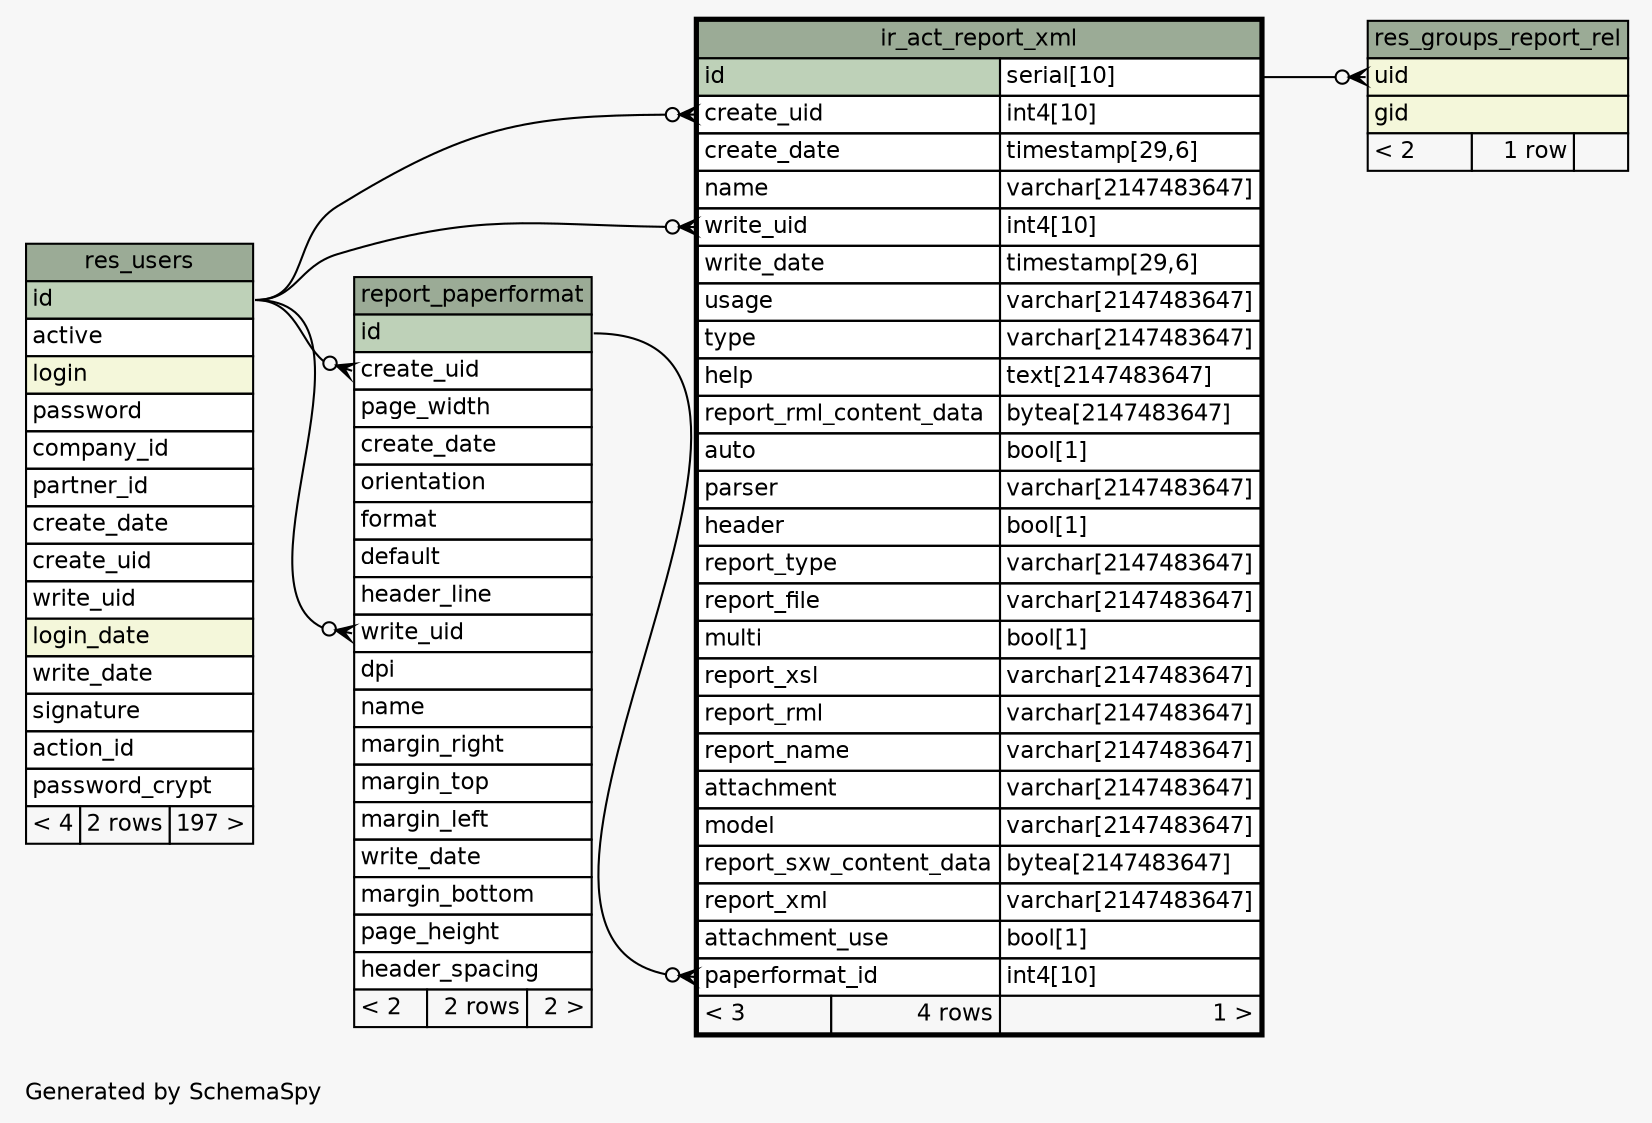 // dot 2.36.0 on Linux 3.13.0-68-generic
// SchemaSpy rev 590
digraph "oneDegreeRelationshipsDiagram" {
  graph [
    rankdir="RL"
    bgcolor="#f7f7f7"
    label="\nGenerated by SchemaSpy"
    labeljust="l"
    nodesep="0.18"
    ranksep="0.46"
    fontname="Helvetica"
    fontsize="11"
  ];
  node [
    fontname="Helvetica"
    fontsize="11"
    shape="plaintext"
  ];
  edge [
    arrowsize="0.8"
  ];
  "ir_act_report_xml":"create_uid":w -> "res_users":"id":e [arrowhead=none dir=back arrowtail=crowodot];
  "ir_act_report_xml":"paperformat_id":w -> "report_paperformat":"id":e [arrowhead=none dir=back arrowtail=crowodot];
  "ir_act_report_xml":"write_uid":w -> "res_users":"id":e [arrowhead=none dir=back arrowtail=crowodot];
  "report_paperformat":"create_uid":w -> "res_users":"id":e [arrowhead=none dir=back arrowtail=crowodot];
  "report_paperformat":"write_uid":w -> "res_users":"id":e [arrowhead=none dir=back arrowtail=crowodot];
  "res_groups_report_rel":"uid":w -> "ir_act_report_xml":"id.type":e [arrowhead=none dir=back arrowtail=crowodot];
  "ir_act_report_xml" [
    label=<
    <TABLE BORDER="2" CELLBORDER="1" CELLSPACING="0" BGCOLOR="#ffffff">
      <TR><TD COLSPAN="3" BGCOLOR="#9bab96" ALIGN="CENTER">ir_act_report_xml</TD></TR>
      <TR><TD PORT="id" COLSPAN="2" BGCOLOR="#bed1b8" ALIGN="LEFT">id</TD><TD PORT="id.type" ALIGN="LEFT">serial[10]</TD></TR>
      <TR><TD PORT="create_uid" COLSPAN="2" ALIGN="LEFT">create_uid</TD><TD PORT="create_uid.type" ALIGN="LEFT">int4[10]</TD></TR>
      <TR><TD PORT="create_date" COLSPAN="2" ALIGN="LEFT">create_date</TD><TD PORT="create_date.type" ALIGN="LEFT">timestamp[29,6]</TD></TR>
      <TR><TD PORT="name" COLSPAN="2" ALIGN="LEFT">name</TD><TD PORT="name.type" ALIGN="LEFT">varchar[2147483647]</TD></TR>
      <TR><TD PORT="write_uid" COLSPAN="2" ALIGN="LEFT">write_uid</TD><TD PORT="write_uid.type" ALIGN="LEFT">int4[10]</TD></TR>
      <TR><TD PORT="write_date" COLSPAN="2" ALIGN="LEFT">write_date</TD><TD PORT="write_date.type" ALIGN="LEFT">timestamp[29,6]</TD></TR>
      <TR><TD PORT="usage" COLSPAN="2" ALIGN="LEFT">usage</TD><TD PORT="usage.type" ALIGN="LEFT">varchar[2147483647]</TD></TR>
      <TR><TD PORT="type" COLSPAN="2" ALIGN="LEFT">type</TD><TD PORT="type.type" ALIGN="LEFT">varchar[2147483647]</TD></TR>
      <TR><TD PORT="help" COLSPAN="2" ALIGN="LEFT">help</TD><TD PORT="help.type" ALIGN="LEFT">text[2147483647]</TD></TR>
      <TR><TD PORT="report_rml_content_data" COLSPAN="2" ALIGN="LEFT">report_rml_content_data</TD><TD PORT="report_rml_content_data.type" ALIGN="LEFT">bytea[2147483647]</TD></TR>
      <TR><TD PORT="auto" COLSPAN="2" ALIGN="LEFT">auto</TD><TD PORT="auto.type" ALIGN="LEFT">bool[1]</TD></TR>
      <TR><TD PORT="parser" COLSPAN="2" ALIGN="LEFT">parser</TD><TD PORT="parser.type" ALIGN="LEFT">varchar[2147483647]</TD></TR>
      <TR><TD PORT="header" COLSPAN="2" ALIGN="LEFT">header</TD><TD PORT="header.type" ALIGN="LEFT">bool[1]</TD></TR>
      <TR><TD PORT="report_type" COLSPAN="2" ALIGN="LEFT">report_type</TD><TD PORT="report_type.type" ALIGN="LEFT">varchar[2147483647]</TD></TR>
      <TR><TD PORT="report_file" COLSPAN="2" ALIGN="LEFT">report_file</TD><TD PORT="report_file.type" ALIGN="LEFT">varchar[2147483647]</TD></TR>
      <TR><TD PORT="multi" COLSPAN="2" ALIGN="LEFT">multi</TD><TD PORT="multi.type" ALIGN="LEFT">bool[1]</TD></TR>
      <TR><TD PORT="report_xsl" COLSPAN="2" ALIGN="LEFT">report_xsl</TD><TD PORT="report_xsl.type" ALIGN="LEFT">varchar[2147483647]</TD></TR>
      <TR><TD PORT="report_rml" COLSPAN="2" ALIGN="LEFT">report_rml</TD><TD PORT="report_rml.type" ALIGN="LEFT">varchar[2147483647]</TD></TR>
      <TR><TD PORT="report_name" COLSPAN="2" ALIGN="LEFT">report_name</TD><TD PORT="report_name.type" ALIGN="LEFT">varchar[2147483647]</TD></TR>
      <TR><TD PORT="attachment" COLSPAN="2" ALIGN="LEFT">attachment</TD><TD PORT="attachment.type" ALIGN="LEFT">varchar[2147483647]</TD></TR>
      <TR><TD PORT="model" COLSPAN="2" ALIGN="LEFT">model</TD><TD PORT="model.type" ALIGN="LEFT">varchar[2147483647]</TD></TR>
      <TR><TD PORT="report_sxw_content_data" COLSPAN="2" ALIGN="LEFT">report_sxw_content_data</TD><TD PORT="report_sxw_content_data.type" ALIGN="LEFT">bytea[2147483647]</TD></TR>
      <TR><TD PORT="report_xml" COLSPAN="2" ALIGN="LEFT">report_xml</TD><TD PORT="report_xml.type" ALIGN="LEFT">varchar[2147483647]</TD></TR>
      <TR><TD PORT="attachment_use" COLSPAN="2" ALIGN="LEFT">attachment_use</TD><TD PORT="attachment_use.type" ALIGN="LEFT">bool[1]</TD></TR>
      <TR><TD PORT="paperformat_id" COLSPAN="2" ALIGN="LEFT">paperformat_id</TD><TD PORT="paperformat_id.type" ALIGN="LEFT">int4[10]</TD></TR>
      <TR><TD ALIGN="LEFT" BGCOLOR="#f7f7f7">&lt; 3</TD><TD ALIGN="RIGHT" BGCOLOR="#f7f7f7">4 rows</TD><TD ALIGN="RIGHT" BGCOLOR="#f7f7f7">1 &gt;</TD></TR>
    </TABLE>>
    URL="ir_act_report_xml.html"
    tooltip="ir_act_report_xml"
  ];
  "report_paperformat" [
    label=<
    <TABLE BORDER="0" CELLBORDER="1" CELLSPACING="0" BGCOLOR="#ffffff">
      <TR><TD COLSPAN="3" BGCOLOR="#9bab96" ALIGN="CENTER">report_paperformat</TD></TR>
      <TR><TD PORT="id" COLSPAN="3" BGCOLOR="#bed1b8" ALIGN="LEFT">id</TD></TR>
      <TR><TD PORT="create_uid" COLSPAN="3" ALIGN="LEFT">create_uid</TD></TR>
      <TR><TD PORT="page_width" COLSPAN="3" ALIGN="LEFT">page_width</TD></TR>
      <TR><TD PORT="create_date" COLSPAN="3" ALIGN="LEFT">create_date</TD></TR>
      <TR><TD PORT="orientation" COLSPAN="3" ALIGN="LEFT">orientation</TD></TR>
      <TR><TD PORT="format" COLSPAN="3" ALIGN="LEFT">format</TD></TR>
      <TR><TD PORT="default" COLSPAN="3" ALIGN="LEFT">default</TD></TR>
      <TR><TD PORT="header_line" COLSPAN="3" ALIGN="LEFT">header_line</TD></TR>
      <TR><TD PORT="write_uid" COLSPAN="3" ALIGN="LEFT">write_uid</TD></TR>
      <TR><TD PORT="dpi" COLSPAN="3" ALIGN="LEFT">dpi</TD></TR>
      <TR><TD PORT="name" COLSPAN="3" ALIGN="LEFT">name</TD></TR>
      <TR><TD PORT="margin_right" COLSPAN="3" ALIGN="LEFT">margin_right</TD></TR>
      <TR><TD PORT="margin_top" COLSPAN="3" ALIGN="LEFT">margin_top</TD></TR>
      <TR><TD PORT="margin_left" COLSPAN="3" ALIGN="LEFT">margin_left</TD></TR>
      <TR><TD PORT="write_date" COLSPAN="3" ALIGN="LEFT">write_date</TD></TR>
      <TR><TD PORT="margin_bottom" COLSPAN="3" ALIGN="LEFT">margin_bottom</TD></TR>
      <TR><TD PORT="page_height" COLSPAN="3" ALIGN="LEFT">page_height</TD></TR>
      <TR><TD PORT="header_spacing" COLSPAN="3" ALIGN="LEFT">header_spacing</TD></TR>
      <TR><TD ALIGN="LEFT" BGCOLOR="#f7f7f7">&lt; 2</TD><TD ALIGN="RIGHT" BGCOLOR="#f7f7f7">2 rows</TD><TD ALIGN="RIGHT" BGCOLOR="#f7f7f7">2 &gt;</TD></TR>
    </TABLE>>
    URL="report_paperformat.html"
    tooltip="report_paperformat"
  ];
  "res_groups_report_rel" [
    label=<
    <TABLE BORDER="0" CELLBORDER="1" CELLSPACING="0" BGCOLOR="#ffffff">
      <TR><TD COLSPAN="3" BGCOLOR="#9bab96" ALIGN="CENTER">res_groups_report_rel</TD></TR>
      <TR><TD PORT="uid" COLSPAN="3" BGCOLOR="#f4f7da" ALIGN="LEFT">uid</TD></TR>
      <TR><TD PORT="gid" COLSPAN="3" BGCOLOR="#f4f7da" ALIGN="LEFT">gid</TD></TR>
      <TR><TD ALIGN="LEFT" BGCOLOR="#f7f7f7">&lt; 2</TD><TD ALIGN="RIGHT" BGCOLOR="#f7f7f7">1 row</TD><TD ALIGN="RIGHT" BGCOLOR="#f7f7f7">  </TD></TR>
    </TABLE>>
    URL="res_groups_report_rel.html"
    tooltip="res_groups_report_rel"
  ];
  "res_users" [
    label=<
    <TABLE BORDER="0" CELLBORDER="1" CELLSPACING="0" BGCOLOR="#ffffff">
      <TR><TD COLSPAN="3" BGCOLOR="#9bab96" ALIGN="CENTER">res_users</TD></TR>
      <TR><TD PORT="id" COLSPAN="3" BGCOLOR="#bed1b8" ALIGN="LEFT">id</TD></TR>
      <TR><TD PORT="active" COLSPAN="3" ALIGN="LEFT">active</TD></TR>
      <TR><TD PORT="login" COLSPAN="3" BGCOLOR="#f4f7da" ALIGN="LEFT">login</TD></TR>
      <TR><TD PORT="password" COLSPAN="3" ALIGN="LEFT">password</TD></TR>
      <TR><TD PORT="company_id" COLSPAN="3" ALIGN="LEFT">company_id</TD></TR>
      <TR><TD PORT="partner_id" COLSPAN="3" ALIGN="LEFT">partner_id</TD></TR>
      <TR><TD PORT="create_date" COLSPAN="3" ALIGN="LEFT">create_date</TD></TR>
      <TR><TD PORT="create_uid" COLSPAN="3" ALIGN="LEFT">create_uid</TD></TR>
      <TR><TD PORT="write_uid" COLSPAN="3" ALIGN="LEFT">write_uid</TD></TR>
      <TR><TD PORT="login_date" COLSPAN="3" BGCOLOR="#f4f7da" ALIGN="LEFT">login_date</TD></TR>
      <TR><TD PORT="write_date" COLSPAN="3" ALIGN="LEFT">write_date</TD></TR>
      <TR><TD PORT="signature" COLSPAN="3" ALIGN="LEFT">signature</TD></TR>
      <TR><TD PORT="action_id" COLSPAN="3" ALIGN="LEFT">action_id</TD></TR>
      <TR><TD PORT="password_crypt" COLSPAN="3" ALIGN="LEFT">password_crypt</TD></TR>
      <TR><TD ALIGN="LEFT" BGCOLOR="#f7f7f7">&lt; 4</TD><TD ALIGN="RIGHT" BGCOLOR="#f7f7f7">2 rows</TD><TD ALIGN="RIGHT" BGCOLOR="#f7f7f7">197 &gt;</TD></TR>
    </TABLE>>
    URL="res_users.html"
    tooltip="res_users"
  ];
}
